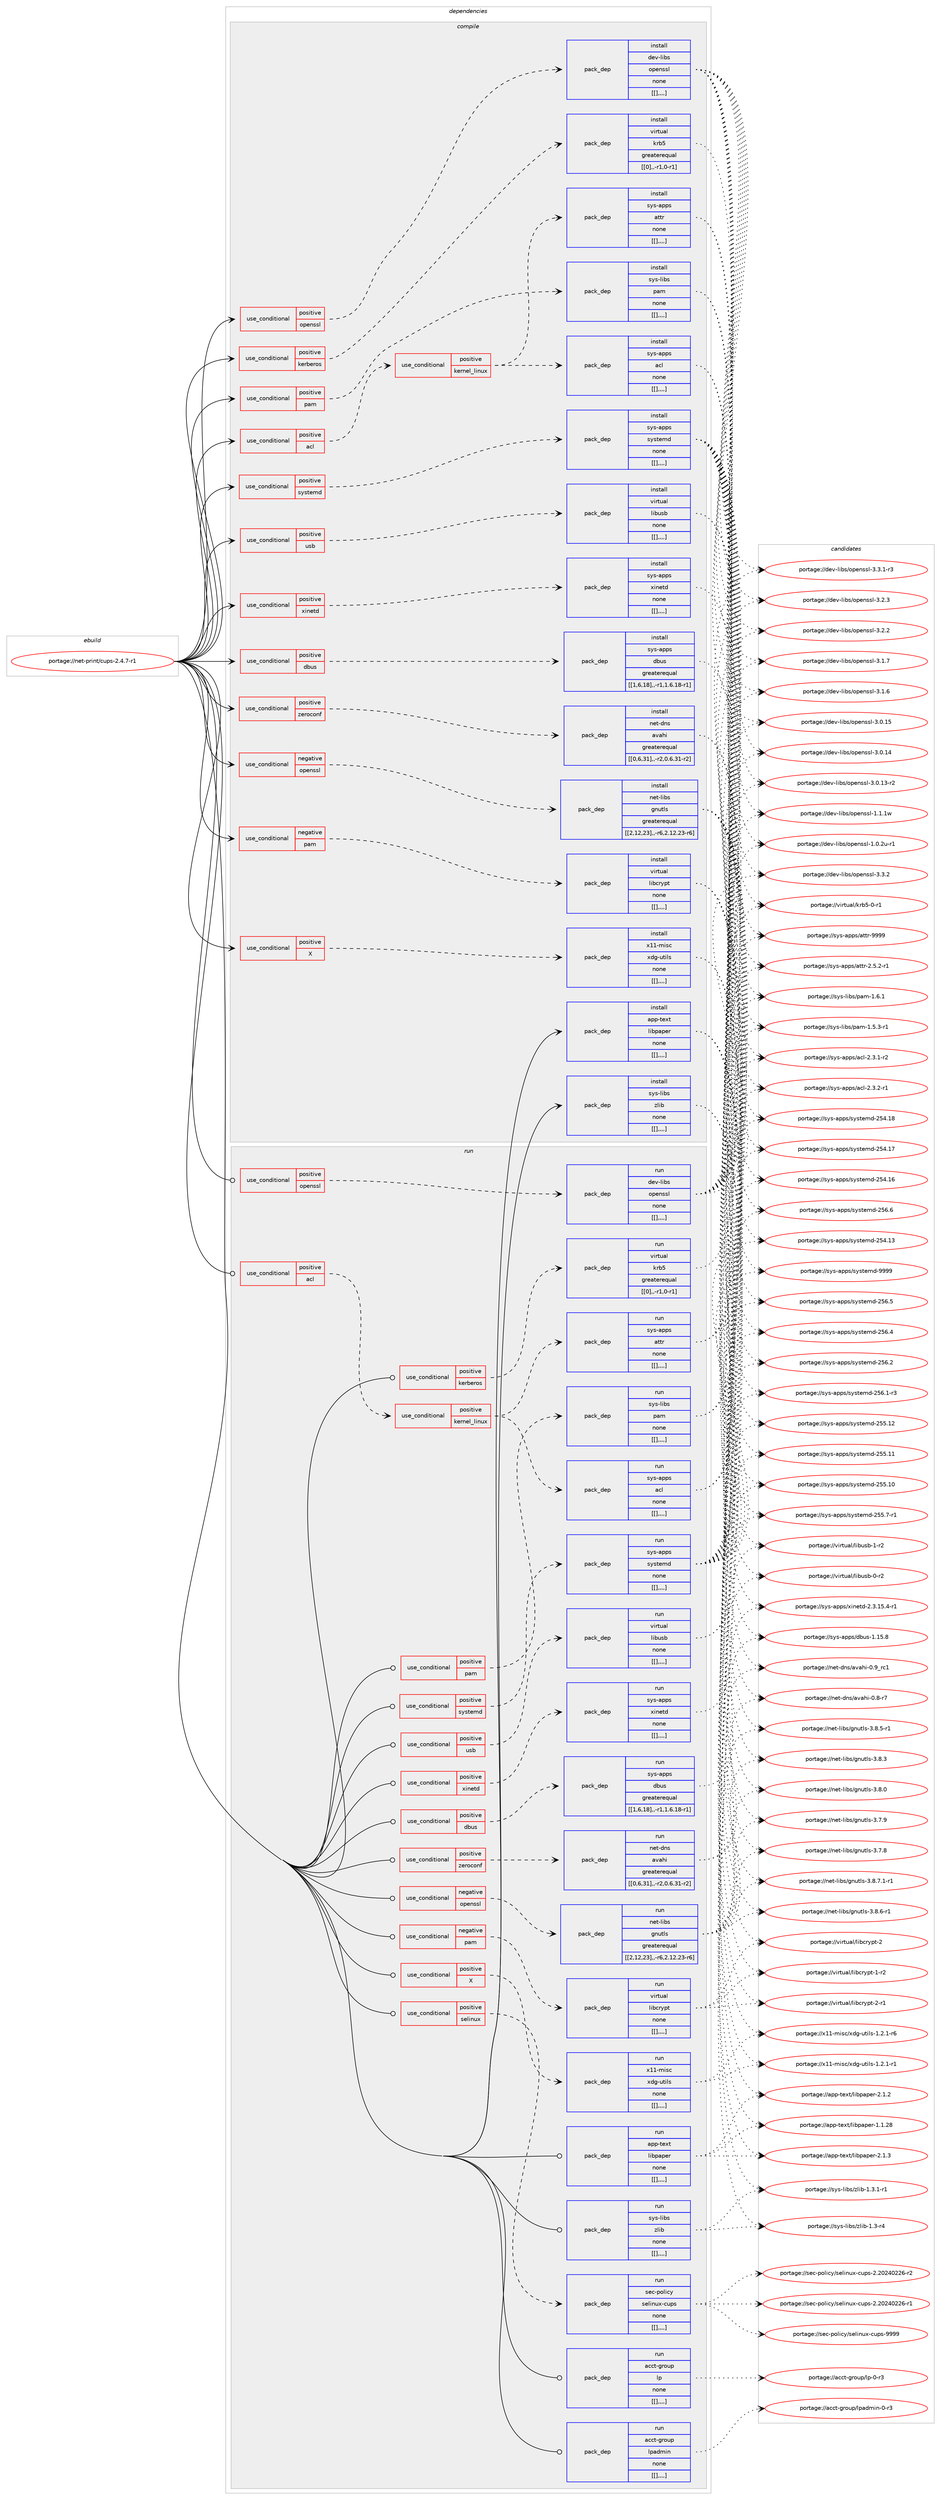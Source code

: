 digraph prolog {

# *************
# Graph options
# *************

newrank=true;
concentrate=true;
compound=true;
graph [rankdir=LR,fontname=Helvetica,fontsize=10,ranksep=1.5];#, ranksep=2.5, nodesep=0.2];
edge  [arrowhead=vee];
node  [fontname=Helvetica,fontsize=10];

# **********
# The ebuild
# **********

subgraph cluster_leftcol {
color=gray;
label=<<i>ebuild</i>>;
id [label="portage://net-print/cups-2.4.7-r1", color=red, width=4, href="../net-print/cups-2.4.7-r1.svg"];
}

# ****************
# The dependencies
# ****************

subgraph cluster_midcol {
color=gray;
label=<<i>dependencies</i>>;
subgraph cluster_compile {
fillcolor="#eeeeee";
style=filled;
label=<<i>compile</i>>;
subgraph cond4555 {
dependency11998 [label=<<TABLE BORDER="0" CELLBORDER="1" CELLSPACING="0" CELLPADDING="4"><TR><TD ROWSPAN="3" CELLPADDING="10">use_conditional</TD></TR><TR><TD>negative</TD></TR><TR><TD>openssl</TD></TR></TABLE>>, shape=none, color=red];
subgraph pack7410 {
dependency11999 [label=<<TABLE BORDER="0" CELLBORDER="1" CELLSPACING="0" CELLPADDING="4" WIDTH="220"><TR><TD ROWSPAN="6" CELLPADDING="30">pack_dep</TD></TR><TR><TD WIDTH="110">install</TD></TR><TR><TD>net-libs</TD></TR><TR><TD>gnutls</TD></TR><TR><TD>greaterequal</TD></TR><TR><TD>[[2,12,23],,-r6,2.12.23-r6]</TD></TR></TABLE>>, shape=none, color=blue];
}
dependency11998:e -> dependency11999:w [weight=20,style="dashed",arrowhead="vee"];
}
id:e -> dependency11998:w [weight=20,style="solid",arrowhead="vee"];
subgraph cond4556 {
dependency12000 [label=<<TABLE BORDER="0" CELLBORDER="1" CELLSPACING="0" CELLPADDING="4"><TR><TD ROWSPAN="3" CELLPADDING="10">use_conditional</TD></TR><TR><TD>negative</TD></TR><TR><TD>pam</TD></TR></TABLE>>, shape=none, color=red];
subgraph pack7411 {
dependency12001 [label=<<TABLE BORDER="0" CELLBORDER="1" CELLSPACING="0" CELLPADDING="4" WIDTH="220"><TR><TD ROWSPAN="6" CELLPADDING="30">pack_dep</TD></TR><TR><TD WIDTH="110">install</TD></TR><TR><TD>virtual</TD></TR><TR><TD>libcrypt</TD></TR><TR><TD>none</TD></TR><TR><TD>[[],,,,]</TD></TR></TABLE>>, shape=none, color=blue];
}
dependency12000:e -> dependency12001:w [weight=20,style="dashed",arrowhead="vee"];
}
id:e -> dependency12000:w [weight=20,style="solid",arrowhead="vee"];
subgraph cond4557 {
dependency12002 [label=<<TABLE BORDER="0" CELLBORDER="1" CELLSPACING="0" CELLPADDING="4"><TR><TD ROWSPAN="3" CELLPADDING="10">use_conditional</TD></TR><TR><TD>positive</TD></TR><TR><TD>X</TD></TR></TABLE>>, shape=none, color=red];
subgraph pack7412 {
dependency12003 [label=<<TABLE BORDER="0" CELLBORDER="1" CELLSPACING="0" CELLPADDING="4" WIDTH="220"><TR><TD ROWSPAN="6" CELLPADDING="30">pack_dep</TD></TR><TR><TD WIDTH="110">install</TD></TR><TR><TD>x11-misc</TD></TR><TR><TD>xdg-utils</TD></TR><TR><TD>none</TD></TR><TR><TD>[[],,,,]</TD></TR></TABLE>>, shape=none, color=blue];
}
dependency12002:e -> dependency12003:w [weight=20,style="dashed",arrowhead="vee"];
}
id:e -> dependency12002:w [weight=20,style="solid",arrowhead="vee"];
subgraph cond4558 {
dependency12004 [label=<<TABLE BORDER="0" CELLBORDER="1" CELLSPACING="0" CELLPADDING="4"><TR><TD ROWSPAN="3" CELLPADDING="10">use_conditional</TD></TR><TR><TD>positive</TD></TR><TR><TD>acl</TD></TR></TABLE>>, shape=none, color=red];
subgraph cond4559 {
dependency12005 [label=<<TABLE BORDER="0" CELLBORDER="1" CELLSPACING="0" CELLPADDING="4"><TR><TD ROWSPAN="3" CELLPADDING="10">use_conditional</TD></TR><TR><TD>positive</TD></TR><TR><TD>kernel_linux</TD></TR></TABLE>>, shape=none, color=red];
subgraph pack7413 {
dependency12006 [label=<<TABLE BORDER="0" CELLBORDER="1" CELLSPACING="0" CELLPADDING="4" WIDTH="220"><TR><TD ROWSPAN="6" CELLPADDING="30">pack_dep</TD></TR><TR><TD WIDTH="110">install</TD></TR><TR><TD>sys-apps</TD></TR><TR><TD>acl</TD></TR><TR><TD>none</TD></TR><TR><TD>[[],,,,]</TD></TR></TABLE>>, shape=none, color=blue];
}
dependency12005:e -> dependency12006:w [weight=20,style="dashed",arrowhead="vee"];
subgraph pack7414 {
dependency12007 [label=<<TABLE BORDER="0" CELLBORDER="1" CELLSPACING="0" CELLPADDING="4" WIDTH="220"><TR><TD ROWSPAN="6" CELLPADDING="30">pack_dep</TD></TR><TR><TD WIDTH="110">install</TD></TR><TR><TD>sys-apps</TD></TR><TR><TD>attr</TD></TR><TR><TD>none</TD></TR><TR><TD>[[],,,,]</TD></TR></TABLE>>, shape=none, color=blue];
}
dependency12005:e -> dependency12007:w [weight=20,style="dashed",arrowhead="vee"];
}
dependency12004:e -> dependency12005:w [weight=20,style="dashed",arrowhead="vee"];
}
id:e -> dependency12004:w [weight=20,style="solid",arrowhead="vee"];
subgraph cond4560 {
dependency12008 [label=<<TABLE BORDER="0" CELLBORDER="1" CELLSPACING="0" CELLPADDING="4"><TR><TD ROWSPAN="3" CELLPADDING="10">use_conditional</TD></TR><TR><TD>positive</TD></TR><TR><TD>dbus</TD></TR></TABLE>>, shape=none, color=red];
subgraph pack7415 {
dependency12009 [label=<<TABLE BORDER="0" CELLBORDER="1" CELLSPACING="0" CELLPADDING="4" WIDTH="220"><TR><TD ROWSPAN="6" CELLPADDING="30">pack_dep</TD></TR><TR><TD WIDTH="110">install</TD></TR><TR><TD>sys-apps</TD></TR><TR><TD>dbus</TD></TR><TR><TD>greaterequal</TD></TR><TR><TD>[[1,6,18],,-r1,1.6.18-r1]</TD></TR></TABLE>>, shape=none, color=blue];
}
dependency12008:e -> dependency12009:w [weight=20,style="dashed",arrowhead="vee"];
}
id:e -> dependency12008:w [weight=20,style="solid",arrowhead="vee"];
subgraph cond4561 {
dependency12010 [label=<<TABLE BORDER="0" CELLBORDER="1" CELLSPACING="0" CELLPADDING="4"><TR><TD ROWSPAN="3" CELLPADDING="10">use_conditional</TD></TR><TR><TD>positive</TD></TR><TR><TD>kerberos</TD></TR></TABLE>>, shape=none, color=red];
subgraph pack7416 {
dependency12011 [label=<<TABLE BORDER="0" CELLBORDER="1" CELLSPACING="0" CELLPADDING="4" WIDTH="220"><TR><TD ROWSPAN="6" CELLPADDING="30">pack_dep</TD></TR><TR><TD WIDTH="110">install</TD></TR><TR><TD>virtual</TD></TR><TR><TD>krb5</TD></TR><TR><TD>greaterequal</TD></TR><TR><TD>[[0],,-r1,0-r1]</TD></TR></TABLE>>, shape=none, color=blue];
}
dependency12010:e -> dependency12011:w [weight=20,style="dashed",arrowhead="vee"];
}
id:e -> dependency12010:w [weight=20,style="solid",arrowhead="vee"];
subgraph cond4562 {
dependency12012 [label=<<TABLE BORDER="0" CELLBORDER="1" CELLSPACING="0" CELLPADDING="4"><TR><TD ROWSPAN="3" CELLPADDING="10">use_conditional</TD></TR><TR><TD>positive</TD></TR><TR><TD>openssl</TD></TR></TABLE>>, shape=none, color=red];
subgraph pack7417 {
dependency12013 [label=<<TABLE BORDER="0" CELLBORDER="1" CELLSPACING="0" CELLPADDING="4" WIDTH="220"><TR><TD ROWSPAN="6" CELLPADDING="30">pack_dep</TD></TR><TR><TD WIDTH="110">install</TD></TR><TR><TD>dev-libs</TD></TR><TR><TD>openssl</TD></TR><TR><TD>none</TD></TR><TR><TD>[[],,,,]</TD></TR></TABLE>>, shape=none, color=blue];
}
dependency12012:e -> dependency12013:w [weight=20,style="dashed",arrowhead="vee"];
}
id:e -> dependency12012:w [weight=20,style="solid",arrowhead="vee"];
subgraph cond4563 {
dependency12014 [label=<<TABLE BORDER="0" CELLBORDER="1" CELLSPACING="0" CELLPADDING="4"><TR><TD ROWSPAN="3" CELLPADDING="10">use_conditional</TD></TR><TR><TD>positive</TD></TR><TR><TD>pam</TD></TR></TABLE>>, shape=none, color=red];
subgraph pack7418 {
dependency12015 [label=<<TABLE BORDER="0" CELLBORDER="1" CELLSPACING="0" CELLPADDING="4" WIDTH="220"><TR><TD ROWSPAN="6" CELLPADDING="30">pack_dep</TD></TR><TR><TD WIDTH="110">install</TD></TR><TR><TD>sys-libs</TD></TR><TR><TD>pam</TD></TR><TR><TD>none</TD></TR><TR><TD>[[],,,,]</TD></TR></TABLE>>, shape=none, color=blue];
}
dependency12014:e -> dependency12015:w [weight=20,style="dashed",arrowhead="vee"];
}
id:e -> dependency12014:w [weight=20,style="solid",arrowhead="vee"];
subgraph cond4564 {
dependency12016 [label=<<TABLE BORDER="0" CELLBORDER="1" CELLSPACING="0" CELLPADDING="4"><TR><TD ROWSPAN="3" CELLPADDING="10">use_conditional</TD></TR><TR><TD>positive</TD></TR><TR><TD>systemd</TD></TR></TABLE>>, shape=none, color=red];
subgraph pack7419 {
dependency12017 [label=<<TABLE BORDER="0" CELLBORDER="1" CELLSPACING="0" CELLPADDING="4" WIDTH="220"><TR><TD ROWSPAN="6" CELLPADDING="30">pack_dep</TD></TR><TR><TD WIDTH="110">install</TD></TR><TR><TD>sys-apps</TD></TR><TR><TD>systemd</TD></TR><TR><TD>none</TD></TR><TR><TD>[[],,,,]</TD></TR></TABLE>>, shape=none, color=blue];
}
dependency12016:e -> dependency12017:w [weight=20,style="dashed",arrowhead="vee"];
}
id:e -> dependency12016:w [weight=20,style="solid",arrowhead="vee"];
subgraph cond4565 {
dependency12018 [label=<<TABLE BORDER="0" CELLBORDER="1" CELLSPACING="0" CELLPADDING="4"><TR><TD ROWSPAN="3" CELLPADDING="10">use_conditional</TD></TR><TR><TD>positive</TD></TR><TR><TD>usb</TD></TR></TABLE>>, shape=none, color=red];
subgraph pack7420 {
dependency12019 [label=<<TABLE BORDER="0" CELLBORDER="1" CELLSPACING="0" CELLPADDING="4" WIDTH="220"><TR><TD ROWSPAN="6" CELLPADDING="30">pack_dep</TD></TR><TR><TD WIDTH="110">install</TD></TR><TR><TD>virtual</TD></TR><TR><TD>libusb</TD></TR><TR><TD>none</TD></TR><TR><TD>[[],,,,]</TD></TR></TABLE>>, shape=none, color=blue];
}
dependency12018:e -> dependency12019:w [weight=20,style="dashed",arrowhead="vee"];
}
id:e -> dependency12018:w [weight=20,style="solid",arrowhead="vee"];
subgraph cond4566 {
dependency12020 [label=<<TABLE BORDER="0" CELLBORDER="1" CELLSPACING="0" CELLPADDING="4"><TR><TD ROWSPAN="3" CELLPADDING="10">use_conditional</TD></TR><TR><TD>positive</TD></TR><TR><TD>xinetd</TD></TR></TABLE>>, shape=none, color=red];
subgraph pack7421 {
dependency12021 [label=<<TABLE BORDER="0" CELLBORDER="1" CELLSPACING="0" CELLPADDING="4" WIDTH="220"><TR><TD ROWSPAN="6" CELLPADDING="30">pack_dep</TD></TR><TR><TD WIDTH="110">install</TD></TR><TR><TD>sys-apps</TD></TR><TR><TD>xinetd</TD></TR><TR><TD>none</TD></TR><TR><TD>[[],,,,]</TD></TR></TABLE>>, shape=none, color=blue];
}
dependency12020:e -> dependency12021:w [weight=20,style="dashed",arrowhead="vee"];
}
id:e -> dependency12020:w [weight=20,style="solid",arrowhead="vee"];
subgraph cond4567 {
dependency12022 [label=<<TABLE BORDER="0" CELLBORDER="1" CELLSPACING="0" CELLPADDING="4"><TR><TD ROWSPAN="3" CELLPADDING="10">use_conditional</TD></TR><TR><TD>positive</TD></TR><TR><TD>zeroconf</TD></TR></TABLE>>, shape=none, color=red];
subgraph pack7422 {
dependency12023 [label=<<TABLE BORDER="0" CELLBORDER="1" CELLSPACING="0" CELLPADDING="4" WIDTH="220"><TR><TD ROWSPAN="6" CELLPADDING="30">pack_dep</TD></TR><TR><TD WIDTH="110">install</TD></TR><TR><TD>net-dns</TD></TR><TR><TD>avahi</TD></TR><TR><TD>greaterequal</TD></TR><TR><TD>[[0,6,31],,-r2,0.6.31-r2]</TD></TR></TABLE>>, shape=none, color=blue];
}
dependency12022:e -> dependency12023:w [weight=20,style="dashed",arrowhead="vee"];
}
id:e -> dependency12022:w [weight=20,style="solid",arrowhead="vee"];
subgraph pack7423 {
dependency12024 [label=<<TABLE BORDER="0" CELLBORDER="1" CELLSPACING="0" CELLPADDING="4" WIDTH="220"><TR><TD ROWSPAN="6" CELLPADDING="30">pack_dep</TD></TR><TR><TD WIDTH="110">install</TD></TR><TR><TD>app-text</TD></TR><TR><TD>libpaper</TD></TR><TR><TD>none</TD></TR><TR><TD>[[],,,,]</TD></TR></TABLE>>, shape=none, color=blue];
}
id:e -> dependency12024:w [weight=20,style="solid",arrowhead="vee"];
subgraph pack7424 {
dependency12025 [label=<<TABLE BORDER="0" CELLBORDER="1" CELLSPACING="0" CELLPADDING="4" WIDTH="220"><TR><TD ROWSPAN="6" CELLPADDING="30">pack_dep</TD></TR><TR><TD WIDTH="110">install</TD></TR><TR><TD>sys-libs</TD></TR><TR><TD>zlib</TD></TR><TR><TD>none</TD></TR><TR><TD>[[],,,,]</TD></TR></TABLE>>, shape=none, color=blue];
}
id:e -> dependency12025:w [weight=20,style="solid",arrowhead="vee"];
}
subgraph cluster_compileandrun {
fillcolor="#eeeeee";
style=filled;
label=<<i>compile and run</i>>;
}
subgraph cluster_run {
fillcolor="#eeeeee";
style=filled;
label=<<i>run</i>>;
subgraph cond4568 {
dependency12026 [label=<<TABLE BORDER="0" CELLBORDER="1" CELLSPACING="0" CELLPADDING="4"><TR><TD ROWSPAN="3" CELLPADDING="10">use_conditional</TD></TR><TR><TD>negative</TD></TR><TR><TD>openssl</TD></TR></TABLE>>, shape=none, color=red];
subgraph pack7425 {
dependency12027 [label=<<TABLE BORDER="0" CELLBORDER="1" CELLSPACING="0" CELLPADDING="4" WIDTH="220"><TR><TD ROWSPAN="6" CELLPADDING="30">pack_dep</TD></TR><TR><TD WIDTH="110">run</TD></TR><TR><TD>net-libs</TD></TR><TR><TD>gnutls</TD></TR><TR><TD>greaterequal</TD></TR><TR><TD>[[2,12,23],,-r6,2.12.23-r6]</TD></TR></TABLE>>, shape=none, color=blue];
}
dependency12026:e -> dependency12027:w [weight=20,style="dashed",arrowhead="vee"];
}
id:e -> dependency12026:w [weight=20,style="solid",arrowhead="odot"];
subgraph cond4569 {
dependency12028 [label=<<TABLE BORDER="0" CELLBORDER="1" CELLSPACING="0" CELLPADDING="4"><TR><TD ROWSPAN="3" CELLPADDING="10">use_conditional</TD></TR><TR><TD>negative</TD></TR><TR><TD>pam</TD></TR></TABLE>>, shape=none, color=red];
subgraph pack7426 {
dependency12029 [label=<<TABLE BORDER="0" CELLBORDER="1" CELLSPACING="0" CELLPADDING="4" WIDTH="220"><TR><TD ROWSPAN="6" CELLPADDING="30">pack_dep</TD></TR><TR><TD WIDTH="110">run</TD></TR><TR><TD>virtual</TD></TR><TR><TD>libcrypt</TD></TR><TR><TD>none</TD></TR><TR><TD>[[],,,,]</TD></TR></TABLE>>, shape=none, color=blue];
}
dependency12028:e -> dependency12029:w [weight=20,style="dashed",arrowhead="vee"];
}
id:e -> dependency12028:w [weight=20,style="solid",arrowhead="odot"];
subgraph cond4570 {
dependency12030 [label=<<TABLE BORDER="0" CELLBORDER="1" CELLSPACING="0" CELLPADDING="4"><TR><TD ROWSPAN="3" CELLPADDING="10">use_conditional</TD></TR><TR><TD>positive</TD></TR><TR><TD>X</TD></TR></TABLE>>, shape=none, color=red];
subgraph pack7427 {
dependency12031 [label=<<TABLE BORDER="0" CELLBORDER="1" CELLSPACING="0" CELLPADDING="4" WIDTH="220"><TR><TD ROWSPAN="6" CELLPADDING="30">pack_dep</TD></TR><TR><TD WIDTH="110">run</TD></TR><TR><TD>x11-misc</TD></TR><TR><TD>xdg-utils</TD></TR><TR><TD>none</TD></TR><TR><TD>[[],,,,]</TD></TR></TABLE>>, shape=none, color=blue];
}
dependency12030:e -> dependency12031:w [weight=20,style="dashed",arrowhead="vee"];
}
id:e -> dependency12030:w [weight=20,style="solid",arrowhead="odot"];
subgraph cond4571 {
dependency12032 [label=<<TABLE BORDER="0" CELLBORDER="1" CELLSPACING="0" CELLPADDING="4"><TR><TD ROWSPAN="3" CELLPADDING="10">use_conditional</TD></TR><TR><TD>positive</TD></TR><TR><TD>acl</TD></TR></TABLE>>, shape=none, color=red];
subgraph cond4572 {
dependency12033 [label=<<TABLE BORDER="0" CELLBORDER="1" CELLSPACING="0" CELLPADDING="4"><TR><TD ROWSPAN="3" CELLPADDING="10">use_conditional</TD></TR><TR><TD>positive</TD></TR><TR><TD>kernel_linux</TD></TR></TABLE>>, shape=none, color=red];
subgraph pack7428 {
dependency12034 [label=<<TABLE BORDER="0" CELLBORDER="1" CELLSPACING="0" CELLPADDING="4" WIDTH="220"><TR><TD ROWSPAN="6" CELLPADDING="30">pack_dep</TD></TR><TR><TD WIDTH="110">run</TD></TR><TR><TD>sys-apps</TD></TR><TR><TD>acl</TD></TR><TR><TD>none</TD></TR><TR><TD>[[],,,,]</TD></TR></TABLE>>, shape=none, color=blue];
}
dependency12033:e -> dependency12034:w [weight=20,style="dashed",arrowhead="vee"];
subgraph pack7429 {
dependency12035 [label=<<TABLE BORDER="0" CELLBORDER="1" CELLSPACING="0" CELLPADDING="4" WIDTH="220"><TR><TD ROWSPAN="6" CELLPADDING="30">pack_dep</TD></TR><TR><TD WIDTH="110">run</TD></TR><TR><TD>sys-apps</TD></TR><TR><TD>attr</TD></TR><TR><TD>none</TD></TR><TR><TD>[[],,,,]</TD></TR></TABLE>>, shape=none, color=blue];
}
dependency12033:e -> dependency12035:w [weight=20,style="dashed",arrowhead="vee"];
}
dependency12032:e -> dependency12033:w [weight=20,style="dashed",arrowhead="vee"];
}
id:e -> dependency12032:w [weight=20,style="solid",arrowhead="odot"];
subgraph cond4573 {
dependency12036 [label=<<TABLE BORDER="0" CELLBORDER="1" CELLSPACING="0" CELLPADDING="4"><TR><TD ROWSPAN="3" CELLPADDING="10">use_conditional</TD></TR><TR><TD>positive</TD></TR><TR><TD>dbus</TD></TR></TABLE>>, shape=none, color=red];
subgraph pack7430 {
dependency12037 [label=<<TABLE BORDER="0" CELLBORDER="1" CELLSPACING="0" CELLPADDING="4" WIDTH="220"><TR><TD ROWSPAN="6" CELLPADDING="30">pack_dep</TD></TR><TR><TD WIDTH="110">run</TD></TR><TR><TD>sys-apps</TD></TR><TR><TD>dbus</TD></TR><TR><TD>greaterequal</TD></TR><TR><TD>[[1,6,18],,-r1,1.6.18-r1]</TD></TR></TABLE>>, shape=none, color=blue];
}
dependency12036:e -> dependency12037:w [weight=20,style="dashed",arrowhead="vee"];
}
id:e -> dependency12036:w [weight=20,style="solid",arrowhead="odot"];
subgraph cond4574 {
dependency12038 [label=<<TABLE BORDER="0" CELLBORDER="1" CELLSPACING="0" CELLPADDING="4"><TR><TD ROWSPAN="3" CELLPADDING="10">use_conditional</TD></TR><TR><TD>positive</TD></TR><TR><TD>kerberos</TD></TR></TABLE>>, shape=none, color=red];
subgraph pack7431 {
dependency12039 [label=<<TABLE BORDER="0" CELLBORDER="1" CELLSPACING="0" CELLPADDING="4" WIDTH="220"><TR><TD ROWSPAN="6" CELLPADDING="30">pack_dep</TD></TR><TR><TD WIDTH="110">run</TD></TR><TR><TD>virtual</TD></TR><TR><TD>krb5</TD></TR><TR><TD>greaterequal</TD></TR><TR><TD>[[0],,-r1,0-r1]</TD></TR></TABLE>>, shape=none, color=blue];
}
dependency12038:e -> dependency12039:w [weight=20,style="dashed",arrowhead="vee"];
}
id:e -> dependency12038:w [weight=20,style="solid",arrowhead="odot"];
subgraph cond4575 {
dependency12040 [label=<<TABLE BORDER="0" CELLBORDER="1" CELLSPACING="0" CELLPADDING="4"><TR><TD ROWSPAN="3" CELLPADDING="10">use_conditional</TD></TR><TR><TD>positive</TD></TR><TR><TD>openssl</TD></TR></TABLE>>, shape=none, color=red];
subgraph pack7432 {
dependency12041 [label=<<TABLE BORDER="0" CELLBORDER="1" CELLSPACING="0" CELLPADDING="4" WIDTH="220"><TR><TD ROWSPAN="6" CELLPADDING="30">pack_dep</TD></TR><TR><TD WIDTH="110">run</TD></TR><TR><TD>dev-libs</TD></TR><TR><TD>openssl</TD></TR><TR><TD>none</TD></TR><TR><TD>[[],,,,]</TD></TR></TABLE>>, shape=none, color=blue];
}
dependency12040:e -> dependency12041:w [weight=20,style="dashed",arrowhead="vee"];
}
id:e -> dependency12040:w [weight=20,style="solid",arrowhead="odot"];
subgraph cond4576 {
dependency12042 [label=<<TABLE BORDER="0" CELLBORDER="1" CELLSPACING="0" CELLPADDING="4"><TR><TD ROWSPAN="3" CELLPADDING="10">use_conditional</TD></TR><TR><TD>positive</TD></TR><TR><TD>pam</TD></TR></TABLE>>, shape=none, color=red];
subgraph pack7433 {
dependency12043 [label=<<TABLE BORDER="0" CELLBORDER="1" CELLSPACING="0" CELLPADDING="4" WIDTH="220"><TR><TD ROWSPAN="6" CELLPADDING="30">pack_dep</TD></TR><TR><TD WIDTH="110">run</TD></TR><TR><TD>sys-libs</TD></TR><TR><TD>pam</TD></TR><TR><TD>none</TD></TR><TR><TD>[[],,,,]</TD></TR></TABLE>>, shape=none, color=blue];
}
dependency12042:e -> dependency12043:w [weight=20,style="dashed",arrowhead="vee"];
}
id:e -> dependency12042:w [weight=20,style="solid",arrowhead="odot"];
subgraph cond4577 {
dependency12044 [label=<<TABLE BORDER="0" CELLBORDER="1" CELLSPACING="0" CELLPADDING="4"><TR><TD ROWSPAN="3" CELLPADDING="10">use_conditional</TD></TR><TR><TD>positive</TD></TR><TR><TD>selinux</TD></TR></TABLE>>, shape=none, color=red];
subgraph pack7434 {
dependency12045 [label=<<TABLE BORDER="0" CELLBORDER="1" CELLSPACING="0" CELLPADDING="4" WIDTH="220"><TR><TD ROWSPAN="6" CELLPADDING="30">pack_dep</TD></TR><TR><TD WIDTH="110">run</TD></TR><TR><TD>sec-policy</TD></TR><TR><TD>selinux-cups</TD></TR><TR><TD>none</TD></TR><TR><TD>[[],,,,]</TD></TR></TABLE>>, shape=none, color=blue];
}
dependency12044:e -> dependency12045:w [weight=20,style="dashed",arrowhead="vee"];
}
id:e -> dependency12044:w [weight=20,style="solid",arrowhead="odot"];
subgraph cond4578 {
dependency12046 [label=<<TABLE BORDER="0" CELLBORDER="1" CELLSPACING="0" CELLPADDING="4"><TR><TD ROWSPAN="3" CELLPADDING="10">use_conditional</TD></TR><TR><TD>positive</TD></TR><TR><TD>systemd</TD></TR></TABLE>>, shape=none, color=red];
subgraph pack7435 {
dependency12047 [label=<<TABLE BORDER="0" CELLBORDER="1" CELLSPACING="0" CELLPADDING="4" WIDTH="220"><TR><TD ROWSPAN="6" CELLPADDING="30">pack_dep</TD></TR><TR><TD WIDTH="110">run</TD></TR><TR><TD>sys-apps</TD></TR><TR><TD>systemd</TD></TR><TR><TD>none</TD></TR><TR><TD>[[],,,,]</TD></TR></TABLE>>, shape=none, color=blue];
}
dependency12046:e -> dependency12047:w [weight=20,style="dashed",arrowhead="vee"];
}
id:e -> dependency12046:w [weight=20,style="solid",arrowhead="odot"];
subgraph cond4579 {
dependency12048 [label=<<TABLE BORDER="0" CELLBORDER="1" CELLSPACING="0" CELLPADDING="4"><TR><TD ROWSPAN="3" CELLPADDING="10">use_conditional</TD></TR><TR><TD>positive</TD></TR><TR><TD>usb</TD></TR></TABLE>>, shape=none, color=red];
subgraph pack7436 {
dependency12049 [label=<<TABLE BORDER="0" CELLBORDER="1" CELLSPACING="0" CELLPADDING="4" WIDTH="220"><TR><TD ROWSPAN="6" CELLPADDING="30">pack_dep</TD></TR><TR><TD WIDTH="110">run</TD></TR><TR><TD>virtual</TD></TR><TR><TD>libusb</TD></TR><TR><TD>none</TD></TR><TR><TD>[[],,,,]</TD></TR></TABLE>>, shape=none, color=blue];
}
dependency12048:e -> dependency12049:w [weight=20,style="dashed",arrowhead="vee"];
}
id:e -> dependency12048:w [weight=20,style="solid",arrowhead="odot"];
subgraph cond4580 {
dependency12050 [label=<<TABLE BORDER="0" CELLBORDER="1" CELLSPACING="0" CELLPADDING="4"><TR><TD ROWSPAN="3" CELLPADDING="10">use_conditional</TD></TR><TR><TD>positive</TD></TR><TR><TD>xinetd</TD></TR></TABLE>>, shape=none, color=red];
subgraph pack7437 {
dependency12051 [label=<<TABLE BORDER="0" CELLBORDER="1" CELLSPACING="0" CELLPADDING="4" WIDTH="220"><TR><TD ROWSPAN="6" CELLPADDING="30">pack_dep</TD></TR><TR><TD WIDTH="110">run</TD></TR><TR><TD>sys-apps</TD></TR><TR><TD>xinetd</TD></TR><TR><TD>none</TD></TR><TR><TD>[[],,,,]</TD></TR></TABLE>>, shape=none, color=blue];
}
dependency12050:e -> dependency12051:w [weight=20,style="dashed",arrowhead="vee"];
}
id:e -> dependency12050:w [weight=20,style="solid",arrowhead="odot"];
subgraph cond4581 {
dependency12052 [label=<<TABLE BORDER="0" CELLBORDER="1" CELLSPACING="0" CELLPADDING="4"><TR><TD ROWSPAN="3" CELLPADDING="10">use_conditional</TD></TR><TR><TD>positive</TD></TR><TR><TD>zeroconf</TD></TR></TABLE>>, shape=none, color=red];
subgraph pack7438 {
dependency12053 [label=<<TABLE BORDER="0" CELLBORDER="1" CELLSPACING="0" CELLPADDING="4" WIDTH="220"><TR><TD ROWSPAN="6" CELLPADDING="30">pack_dep</TD></TR><TR><TD WIDTH="110">run</TD></TR><TR><TD>net-dns</TD></TR><TR><TD>avahi</TD></TR><TR><TD>greaterequal</TD></TR><TR><TD>[[0,6,31],,-r2,0.6.31-r2]</TD></TR></TABLE>>, shape=none, color=blue];
}
dependency12052:e -> dependency12053:w [weight=20,style="dashed",arrowhead="vee"];
}
id:e -> dependency12052:w [weight=20,style="solid",arrowhead="odot"];
subgraph pack7439 {
dependency12054 [label=<<TABLE BORDER="0" CELLBORDER="1" CELLSPACING="0" CELLPADDING="4" WIDTH="220"><TR><TD ROWSPAN="6" CELLPADDING="30">pack_dep</TD></TR><TR><TD WIDTH="110">run</TD></TR><TR><TD>acct-group</TD></TR><TR><TD>lp</TD></TR><TR><TD>none</TD></TR><TR><TD>[[],,,,]</TD></TR></TABLE>>, shape=none, color=blue];
}
id:e -> dependency12054:w [weight=20,style="solid",arrowhead="odot"];
subgraph pack7440 {
dependency12055 [label=<<TABLE BORDER="0" CELLBORDER="1" CELLSPACING="0" CELLPADDING="4" WIDTH="220"><TR><TD ROWSPAN="6" CELLPADDING="30">pack_dep</TD></TR><TR><TD WIDTH="110">run</TD></TR><TR><TD>acct-group</TD></TR><TR><TD>lpadmin</TD></TR><TR><TD>none</TD></TR><TR><TD>[[],,,,]</TD></TR></TABLE>>, shape=none, color=blue];
}
id:e -> dependency12055:w [weight=20,style="solid",arrowhead="odot"];
subgraph pack7441 {
dependency12056 [label=<<TABLE BORDER="0" CELLBORDER="1" CELLSPACING="0" CELLPADDING="4" WIDTH="220"><TR><TD ROWSPAN="6" CELLPADDING="30">pack_dep</TD></TR><TR><TD WIDTH="110">run</TD></TR><TR><TD>app-text</TD></TR><TR><TD>libpaper</TD></TR><TR><TD>none</TD></TR><TR><TD>[[],,,,]</TD></TR></TABLE>>, shape=none, color=blue];
}
id:e -> dependency12056:w [weight=20,style="solid",arrowhead="odot"];
subgraph pack7442 {
dependency12057 [label=<<TABLE BORDER="0" CELLBORDER="1" CELLSPACING="0" CELLPADDING="4" WIDTH="220"><TR><TD ROWSPAN="6" CELLPADDING="30">pack_dep</TD></TR><TR><TD WIDTH="110">run</TD></TR><TR><TD>sys-libs</TD></TR><TR><TD>zlib</TD></TR><TR><TD>none</TD></TR><TR><TD>[[],,,,]</TD></TR></TABLE>>, shape=none, color=blue];
}
id:e -> dependency12057:w [weight=20,style="solid",arrowhead="odot"];
}
}

# **************
# The candidates
# **************

subgraph cluster_choices {
rank=same;
color=gray;
label=<<i>candidates</i>>;

subgraph choice7410 {
color=black;
nodesep=1;
choice11010111645108105981154710311011711610811545514656465546494511449 [label="portage://net-libs/gnutls-3.8.7.1-r1", color=red, width=4,href="../net-libs/gnutls-3.8.7.1-r1.svg"];
choice1101011164510810598115471031101171161081154551465646544511449 [label="portage://net-libs/gnutls-3.8.6-r1", color=red, width=4,href="../net-libs/gnutls-3.8.6-r1.svg"];
choice1101011164510810598115471031101171161081154551465646534511449 [label="portage://net-libs/gnutls-3.8.5-r1", color=red, width=4,href="../net-libs/gnutls-3.8.5-r1.svg"];
choice110101116451081059811547103110117116108115455146564651 [label="portage://net-libs/gnutls-3.8.3", color=red, width=4,href="../net-libs/gnutls-3.8.3.svg"];
choice110101116451081059811547103110117116108115455146564648 [label="portage://net-libs/gnutls-3.8.0", color=red, width=4,href="../net-libs/gnutls-3.8.0.svg"];
choice110101116451081059811547103110117116108115455146554657 [label="portage://net-libs/gnutls-3.7.9", color=red, width=4,href="../net-libs/gnutls-3.7.9.svg"];
choice110101116451081059811547103110117116108115455146554656 [label="portage://net-libs/gnutls-3.7.8", color=red, width=4,href="../net-libs/gnutls-3.7.8.svg"];
dependency11999:e -> choice11010111645108105981154710311011711610811545514656465546494511449:w [style=dotted,weight="100"];
dependency11999:e -> choice1101011164510810598115471031101171161081154551465646544511449:w [style=dotted,weight="100"];
dependency11999:e -> choice1101011164510810598115471031101171161081154551465646534511449:w [style=dotted,weight="100"];
dependency11999:e -> choice110101116451081059811547103110117116108115455146564651:w [style=dotted,weight="100"];
dependency11999:e -> choice110101116451081059811547103110117116108115455146564648:w [style=dotted,weight="100"];
dependency11999:e -> choice110101116451081059811547103110117116108115455146554657:w [style=dotted,weight="100"];
dependency11999:e -> choice110101116451081059811547103110117116108115455146554656:w [style=dotted,weight="100"];
}
subgraph choice7411 {
color=black;
nodesep=1;
choice1181051141161179710847108105989911412111211645504511449 [label="portage://virtual/libcrypt-2-r1", color=red, width=4,href="../virtual/libcrypt-2-r1.svg"];
choice118105114116117971084710810598991141211121164550 [label="portage://virtual/libcrypt-2", color=red, width=4,href="../virtual/libcrypt-2.svg"];
choice1181051141161179710847108105989911412111211645494511450 [label="portage://virtual/libcrypt-1-r2", color=red, width=4,href="../virtual/libcrypt-1-r2.svg"];
dependency12001:e -> choice1181051141161179710847108105989911412111211645504511449:w [style=dotted,weight="100"];
dependency12001:e -> choice118105114116117971084710810598991141211121164550:w [style=dotted,weight="100"];
dependency12001:e -> choice1181051141161179710847108105989911412111211645494511450:w [style=dotted,weight="100"];
}
subgraph choice7412 {
color=black;
nodesep=1;
choice1204949451091051159947120100103451171161051081154549465046494511454 [label="portage://x11-misc/xdg-utils-1.2.1-r6", color=red, width=4,href="../x11-misc/xdg-utils-1.2.1-r6.svg"];
choice1204949451091051159947120100103451171161051081154549465046494511449 [label="portage://x11-misc/xdg-utils-1.2.1-r1", color=red, width=4,href="../x11-misc/xdg-utils-1.2.1-r1.svg"];
dependency12003:e -> choice1204949451091051159947120100103451171161051081154549465046494511454:w [style=dotted,weight="100"];
dependency12003:e -> choice1204949451091051159947120100103451171161051081154549465046494511449:w [style=dotted,weight="100"];
}
subgraph choice7413 {
color=black;
nodesep=1;
choice11512111545971121121154797991084550465146504511449 [label="portage://sys-apps/acl-2.3.2-r1", color=red, width=4,href="../sys-apps/acl-2.3.2-r1.svg"];
choice11512111545971121121154797991084550465146494511450 [label="portage://sys-apps/acl-2.3.1-r2", color=red, width=4,href="../sys-apps/acl-2.3.1-r2.svg"];
dependency12006:e -> choice11512111545971121121154797991084550465146504511449:w [style=dotted,weight="100"];
dependency12006:e -> choice11512111545971121121154797991084550465146494511450:w [style=dotted,weight="100"];
}
subgraph choice7414 {
color=black;
nodesep=1;
choice115121115459711211211547971161161144557575757 [label="portage://sys-apps/attr-9999", color=red, width=4,href="../sys-apps/attr-9999.svg"];
choice115121115459711211211547971161161144550465346504511449 [label="portage://sys-apps/attr-2.5.2-r1", color=red, width=4,href="../sys-apps/attr-2.5.2-r1.svg"];
dependency12007:e -> choice115121115459711211211547971161161144557575757:w [style=dotted,weight="100"];
dependency12007:e -> choice115121115459711211211547971161161144550465346504511449:w [style=dotted,weight="100"];
}
subgraph choice7415 {
color=black;
nodesep=1;
choice1151211154597112112115471009811711545494649534656 [label="portage://sys-apps/dbus-1.15.8", color=red, width=4,href="../sys-apps/dbus-1.15.8.svg"];
dependency12009:e -> choice1151211154597112112115471009811711545494649534656:w [style=dotted,weight="100"];
}
subgraph choice7416 {
color=black;
nodesep=1;
choice1181051141161179710847107114985345484511449 [label="portage://virtual/krb5-0-r1", color=red, width=4,href="../virtual/krb5-0-r1.svg"];
dependency12011:e -> choice1181051141161179710847107114985345484511449:w [style=dotted,weight="100"];
}
subgraph choice7417 {
color=black;
nodesep=1;
choice100101118451081059811547111112101110115115108455146514650 [label="portage://dev-libs/openssl-3.3.2", color=red, width=4,href="../dev-libs/openssl-3.3.2.svg"];
choice1001011184510810598115471111121011101151151084551465146494511451 [label="portage://dev-libs/openssl-3.3.1-r3", color=red, width=4,href="../dev-libs/openssl-3.3.1-r3.svg"];
choice100101118451081059811547111112101110115115108455146504651 [label="portage://dev-libs/openssl-3.2.3", color=red, width=4,href="../dev-libs/openssl-3.2.3.svg"];
choice100101118451081059811547111112101110115115108455146504650 [label="portage://dev-libs/openssl-3.2.2", color=red, width=4,href="../dev-libs/openssl-3.2.2.svg"];
choice100101118451081059811547111112101110115115108455146494655 [label="portage://dev-libs/openssl-3.1.7", color=red, width=4,href="../dev-libs/openssl-3.1.7.svg"];
choice100101118451081059811547111112101110115115108455146494654 [label="portage://dev-libs/openssl-3.1.6", color=red, width=4,href="../dev-libs/openssl-3.1.6.svg"];
choice10010111845108105981154711111210111011511510845514648464953 [label="portage://dev-libs/openssl-3.0.15", color=red, width=4,href="../dev-libs/openssl-3.0.15.svg"];
choice10010111845108105981154711111210111011511510845514648464952 [label="portage://dev-libs/openssl-3.0.14", color=red, width=4,href="../dev-libs/openssl-3.0.14.svg"];
choice100101118451081059811547111112101110115115108455146484649514511450 [label="portage://dev-libs/openssl-3.0.13-r2", color=red, width=4,href="../dev-libs/openssl-3.0.13-r2.svg"];
choice100101118451081059811547111112101110115115108454946494649119 [label="portage://dev-libs/openssl-1.1.1w", color=red, width=4,href="../dev-libs/openssl-1.1.1w.svg"];
choice1001011184510810598115471111121011101151151084549464846501174511449 [label="portage://dev-libs/openssl-1.0.2u-r1", color=red, width=4,href="../dev-libs/openssl-1.0.2u-r1.svg"];
dependency12013:e -> choice100101118451081059811547111112101110115115108455146514650:w [style=dotted,weight="100"];
dependency12013:e -> choice1001011184510810598115471111121011101151151084551465146494511451:w [style=dotted,weight="100"];
dependency12013:e -> choice100101118451081059811547111112101110115115108455146504651:w [style=dotted,weight="100"];
dependency12013:e -> choice100101118451081059811547111112101110115115108455146504650:w [style=dotted,weight="100"];
dependency12013:e -> choice100101118451081059811547111112101110115115108455146494655:w [style=dotted,weight="100"];
dependency12013:e -> choice100101118451081059811547111112101110115115108455146494654:w [style=dotted,weight="100"];
dependency12013:e -> choice10010111845108105981154711111210111011511510845514648464953:w [style=dotted,weight="100"];
dependency12013:e -> choice10010111845108105981154711111210111011511510845514648464952:w [style=dotted,weight="100"];
dependency12013:e -> choice100101118451081059811547111112101110115115108455146484649514511450:w [style=dotted,weight="100"];
dependency12013:e -> choice100101118451081059811547111112101110115115108454946494649119:w [style=dotted,weight="100"];
dependency12013:e -> choice1001011184510810598115471111121011101151151084549464846501174511449:w [style=dotted,weight="100"];
}
subgraph choice7418 {
color=black;
nodesep=1;
choice11512111545108105981154711297109454946544649 [label="portage://sys-libs/pam-1.6.1", color=red, width=4,href="../sys-libs/pam-1.6.1.svg"];
choice115121115451081059811547112971094549465346514511449 [label="portage://sys-libs/pam-1.5.3-r1", color=red, width=4,href="../sys-libs/pam-1.5.3-r1.svg"];
dependency12015:e -> choice11512111545108105981154711297109454946544649:w [style=dotted,weight="100"];
dependency12015:e -> choice115121115451081059811547112971094549465346514511449:w [style=dotted,weight="100"];
}
subgraph choice7419 {
color=black;
nodesep=1;
choice1151211154597112112115471151211151161011091004557575757 [label="portage://sys-apps/systemd-9999", color=red, width=4,href="../sys-apps/systemd-9999.svg"];
choice115121115459711211211547115121115116101109100455053544654 [label="portage://sys-apps/systemd-256.6", color=red, width=4,href="../sys-apps/systemd-256.6.svg"];
choice115121115459711211211547115121115116101109100455053544653 [label="portage://sys-apps/systemd-256.5", color=red, width=4,href="../sys-apps/systemd-256.5.svg"];
choice115121115459711211211547115121115116101109100455053544652 [label="portage://sys-apps/systemd-256.4", color=red, width=4,href="../sys-apps/systemd-256.4.svg"];
choice115121115459711211211547115121115116101109100455053544650 [label="portage://sys-apps/systemd-256.2", color=red, width=4,href="../sys-apps/systemd-256.2.svg"];
choice1151211154597112112115471151211151161011091004550535446494511451 [label="portage://sys-apps/systemd-256.1-r3", color=red, width=4,href="../sys-apps/systemd-256.1-r3.svg"];
choice11512111545971121121154711512111511610110910045505353464950 [label="portage://sys-apps/systemd-255.12", color=red, width=4,href="../sys-apps/systemd-255.12.svg"];
choice11512111545971121121154711512111511610110910045505353464949 [label="portage://sys-apps/systemd-255.11", color=red, width=4,href="../sys-apps/systemd-255.11.svg"];
choice11512111545971121121154711512111511610110910045505353464948 [label="portage://sys-apps/systemd-255.10", color=red, width=4,href="../sys-apps/systemd-255.10.svg"];
choice1151211154597112112115471151211151161011091004550535346554511449 [label="portage://sys-apps/systemd-255.7-r1", color=red, width=4,href="../sys-apps/systemd-255.7-r1.svg"];
choice11512111545971121121154711512111511610110910045505352464956 [label="portage://sys-apps/systemd-254.18", color=red, width=4,href="../sys-apps/systemd-254.18.svg"];
choice11512111545971121121154711512111511610110910045505352464955 [label="portage://sys-apps/systemd-254.17", color=red, width=4,href="../sys-apps/systemd-254.17.svg"];
choice11512111545971121121154711512111511610110910045505352464954 [label="portage://sys-apps/systemd-254.16", color=red, width=4,href="../sys-apps/systemd-254.16.svg"];
choice11512111545971121121154711512111511610110910045505352464951 [label="portage://sys-apps/systemd-254.13", color=red, width=4,href="../sys-apps/systemd-254.13.svg"];
dependency12017:e -> choice1151211154597112112115471151211151161011091004557575757:w [style=dotted,weight="100"];
dependency12017:e -> choice115121115459711211211547115121115116101109100455053544654:w [style=dotted,weight="100"];
dependency12017:e -> choice115121115459711211211547115121115116101109100455053544653:w [style=dotted,weight="100"];
dependency12017:e -> choice115121115459711211211547115121115116101109100455053544652:w [style=dotted,weight="100"];
dependency12017:e -> choice115121115459711211211547115121115116101109100455053544650:w [style=dotted,weight="100"];
dependency12017:e -> choice1151211154597112112115471151211151161011091004550535446494511451:w [style=dotted,weight="100"];
dependency12017:e -> choice11512111545971121121154711512111511610110910045505353464950:w [style=dotted,weight="100"];
dependency12017:e -> choice11512111545971121121154711512111511610110910045505353464949:w [style=dotted,weight="100"];
dependency12017:e -> choice11512111545971121121154711512111511610110910045505353464948:w [style=dotted,weight="100"];
dependency12017:e -> choice1151211154597112112115471151211151161011091004550535346554511449:w [style=dotted,weight="100"];
dependency12017:e -> choice11512111545971121121154711512111511610110910045505352464956:w [style=dotted,weight="100"];
dependency12017:e -> choice11512111545971121121154711512111511610110910045505352464955:w [style=dotted,weight="100"];
dependency12017:e -> choice11512111545971121121154711512111511610110910045505352464954:w [style=dotted,weight="100"];
dependency12017:e -> choice11512111545971121121154711512111511610110910045505352464951:w [style=dotted,weight="100"];
}
subgraph choice7420 {
color=black;
nodesep=1;
choice1181051141161179710847108105981171159845494511450 [label="portage://virtual/libusb-1-r2", color=red, width=4,href="../virtual/libusb-1-r2.svg"];
choice1181051141161179710847108105981171159845484511450 [label="portage://virtual/libusb-0-r2", color=red, width=4,href="../virtual/libusb-0-r2.svg"];
dependency12019:e -> choice1181051141161179710847108105981171159845494511450:w [style=dotted,weight="100"];
dependency12019:e -> choice1181051141161179710847108105981171159845484511450:w [style=dotted,weight="100"];
}
subgraph choice7421 {
color=black;
nodesep=1;
choice1151211154597112112115471201051101011161004550465146495346524511449 [label="portage://sys-apps/xinetd-2.3.15.4-r1", color=red, width=4,href="../sys-apps/xinetd-2.3.15.4-r1.svg"];
dependency12021:e -> choice1151211154597112112115471201051101011161004550465146495346524511449:w [style=dotted,weight="100"];
}
subgraph choice7422 {
color=black;
nodesep=1;
choice1101011164510011011547971189710410545484657951149949 [label="portage://net-dns/avahi-0.9_rc1", color=red, width=4,href="../net-dns/avahi-0.9_rc1.svg"];
choice11010111645100110115479711897104105454846564511455 [label="portage://net-dns/avahi-0.8-r7", color=red, width=4,href="../net-dns/avahi-0.8-r7.svg"];
dependency12023:e -> choice1101011164510011011547971189710410545484657951149949:w [style=dotted,weight="100"];
dependency12023:e -> choice11010111645100110115479711897104105454846564511455:w [style=dotted,weight="100"];
}
subgraph choice7423 {
color=black;
nodesep=1;
choice9711211245116101120116471081059811297112101114455046494651 [label="portage://app-text/libpaper-2.1.3", color=red, width=4,href="../app-text/libpaper-2.1.3.svg"];
choice9711211245116101120116471081059811297112101114455046494650 [label="portage://app-text/libpaper-2.1.2", color=red, width=4,href="../app-text/libpaper-2.1.2.svg"];
choice971121124511610112011647108105981129711210111445494649465056 [label="portage://app-text/libpaper-1.1.28", color=red, width=4,href="../app-text/libpaper-1.1.28.svg"];
dependency12024:e -> choice9711211245116101120116471081059811297112101114455046494651:w [style=dotted,weight="100"];
dependency12024:e -> choice9711211245116101120116471081059811297112101114455046494650:w [style=dotted,weight="100"];
dependency12024:e -> choice971121124511610112011647108105981129711210111445494649465056:w [style=dotted,weight="100"];
}
subgraph choice7424 {
color=black;
nodesep=1;
choice115121115451081059811547122108105984549465146494511449 [label="portage://sys-libs/zlib-1.3.1-r1", color=red, width=4,href="../sys-libs/zlib-1.3.1-r1.svg"];
choice11512111545108105981154712210810598454946514511452 [label="portage://sys-libs/zlib-1.3-r4", color=red, width=4,href="../sys-libs/zlib-1.3-r4.svg"];
dependency12025:e -> choice115121115451081059811547122108105984549465146494511449:w [style=dotted,weight="100"];
dependency12025:e -> choice11512111545108105981154712210810598454946514511452:w [style=dotted,weight="100"];
}
subgraph choice7425 {
color=black;
nodesep=1;
choice11010111645108105981154710311011711610811545514656465546494511449 [label="portage://net-libs/gnutls-3.8.7.1-r1", color=red, width=4,href="../net-libs/gnutls-3.8.7.1-r1.svg"];
choice1101011164510810598115471031101171161081154551465646544511449 [label="portage://net-libs/gnutls-3.8.6-r1", color=red, width=4,href="../net-libs/gnutls-3.8.6-r1.svg"];
choice1101011164510810598115471031101171161081154551465646534511449 [label="portage://net-libs/gnutls-3.8.5-r1", color=red, width=4,href="../net-libs/gnutls-3.8.5-r1.svg"];
choice110101116451081059811547103110117116108115455146564651 [label="portage://net-libs/gnutls-3.8.3", color=red, width=4,href="../net-libs/gnutls-3.8.3.svg"];
choice110101116451081059811547103110117116108115455146564648 [label="portage://net-libs/gnutls-3.8.0", color=red, width=4,href="../net-libs/gnutls-3.8.0.svg"];
choice110101116451081059811547103110117116108115455146554657 [label="portage://net-libs/gnutls-3.7.9", color=red, width=4,href="../net-libs/gnutls-3.7.9.svg"];
choice110101116451081059811547103110117116108115455146554656 [label="portage://net-libs/gnutls-3.7.8", color=red, width=4,href="../net-libs/gnutls-3.7.8.svg"];
dependency12027:e -> choice11010111645108105981154710311011711610811545514656465546494511449:w [style=dotted,weight="100"];
dependency12027:e -> choice1101011164510810598115471031101171161081154551465646544511449:w [style=dotted,weight="100"];
dependency12027:e -> choice1101011164510810598115471031101171161081154551465646534511449:w [style=dotted,weight="100"];
dependency12027:e -> choice110101116451081059811547103110117116108115455146564651:w [style=dotted,weight="100"];
dependency12027:e -> choice110101116451081059811547103110117116108115455146564648:w [style=dotted,weight="100"];
dependency12027:e -> choice110101116451081059811547103110117116108115455146554657:w [style=dotted,weight="100"];
dependency12027:e -> choice110101116451081059811547103110117116108115455146554656:w [style=dotted,weight="100"];
}
subgraph choice7426 {
color=black;
nodesep=1;
choice1181051141161179710847108105989911412111211645504511449 [label="portage://virtual/libcrypt-2-r1", color=red, width=4,href="../virtual/libcrypt-2-r1.svg"];
choice118105114116117971084710810598991141211121164550 [label="portage://virtual/libcrypt-2", color=red, width=4,href="../virtual/libcrypt-2.svg"];
choice1181051141161179710847108105989911412111211645494511450 [label="portage://virtual/libcrypt-1-r2", color=red, width=4,href="../virtual/libcrypt-1-r2.svg"];
dependency12029:e -> choice1181051141161179710847108105989911412111211645504511449:w [style=dotted,weight="100"];
dependency12029:e -> choice118105114116117971084710810598991141211121164550:w [style=dotted,weight="100"];
dependency12029:e -> choice1181051141161179710847108105989911412111211645494511450:w [style=dotted,weight="100"];
}
subgraph choice7427 {
color=black;
nodesep=1;
choice1204949451091051159947120100103451171161051081154549465046494511454 [label="portage://x11-misc/xdg-utils-1.2.1-r6", color=red, width=4,href="../x11-misc/xdg-utils-1.2.1-r6.svg"];
choice1204949451091051159947120100103451171161051081154549465046494511449 [label="portage://x11-misc/xdg-utils-1.2.1-r1", color=red, width=4,href="../x11-misc/xdg-utils-1.2.1-r1.svg"];
dependency12031:e -> choice1204949451091051159947120100103451171161051081154549465046494511454:w [style=dotted,weight="100"];
dependency12031:e -> choice1204949451091051159947120100103451171161051081154549465046494511449:w [style=dotted,weight="100"];
}
subgraph choice7428 {
color=black;
nodesep=1;
choice11512111545971121121154797991084550465146504511449 [label="portage://sys-apps/acl-2.3.2-r1", color=red, width=4,href="../sys-apps/acl-2.3.2-r1.svg"];
choice11512111545971121121154797991084550465146494511450 [label="portage://sys-apps/acl-2.3.1-r2", color=red, width=4,href="../sys-apps/acl-2.3.1-r2.svg"];
dependency12034:e -> choice11512111545971121121154797991084550465146504511449:w [style=dotted,weight="100"];
dependency12034:e -> choice11512111545971121121154797991084550465146494511450:w [style=dotted,weight="100"];
}
subgraph choice7429 {
color=black;
nodesep=1;
choice115121115459711211211547971161161144557575757 [label="portage://sys-apps/attr-9999", color=red, width=4,href="../sys-apps/attr-9999.svg"];
choice115121115459711211211547971161161144550465346504511449 [label="portage://sys-apps/attr-2.5.2-r1", color=red, width=4,href="../sys-apps/attr-2.5.2-r1.svg"];
dependency12035:e -> choice115121115459711211211547971161161144557575757:w [style=dotted,weight="100"];
dependency12035:e -> choice115121115459711211211547971161161144550465346504511449:w [style=dotted,weight="100"];
}
subgraph choice7430 {
color=black;
nodesep=1;
choice1151211154597112112115471009811711545494649534656 [label="portage://sys-apps/dbus-1.15.8", color=red, width=4,href="../sys-apps/dbus-1.15.8.svg"];
dependency12037:e -> choice1151211154597112112115471009811711545494649534656:w [style=dotted,weight="100"];
}
subgraph choice7431 {
color=black;
nodesep=1;
choice1181051141161179710847107114985345484511449 [label="portage://virtual/krb5-0-r1", color=red, width=4,href="../virtual/krb5-0-r1.svg"];
dependency12039:e -> choice1181051141161179710847107114985345484511449:w [style=dotted,weight="100"];
}
subgraph choice7432 {
color=black;
nodesep=1;
choice100101118451081059811547111112101110115115108455146514650 [label="portage://dev-libs/openssl-3.3.2", color=red, width=4,href="../dev-libs/openssl-3.3.2.svg"];
choice1001011184510810598115471111121011101151151084551465146494511451 [label="portage://dev-libs/openssl-3.3.1-r3", color=red, width=4,href="../dev-libs/openssl-3.3.1-r3.svg"];
choice100101118451081059811547111112101110115115108455146504651 [label="portage://dev-libs/openssl-3.2.3", color=red, width=4,href="../dev-libs/openssl-3.2.3.svg"];
choice100101118451081059811547111112101110115115108455146504650 [label="portage://dev-libs/openssl-3.2.2", color=red, width=4,href="../dev-libs/openssl-3.2.2.svg"];
choice100101118451081059811547111112101110115115108455146494655 [label="portage://dev-libs/openssl-3.1.7", color=red, width=4,href="../dev-libs/openssl-3.1.7.svg"];
choice100101118451081059811547111112101110115115108455146494654 [label="portage://dev-libs/openssl-3.1.6", color=red, width=4,href="../dev-libs/openssl-3.1.6.svg"];
choice10010111845108105981154711111210111011511510845514648464953 [label="portage://dev-libs/openssl-3.0.15", color=red, width=4,href="../dev-libs/openssl-3.0.15.svg"];
choice10010111845108105981154711111210111011511510845514648464952 [label="portage://dev-libs/openssl-3.0.14", color=red, width=4,href="../dev-libs/openssl-3.0.14.svg"];
choice100101118451081059811547111112101110115115108455146484649514511450 [label="portage://dev-libs/openssl-3.0.13-r2", color=red, width=4,href="../dev-libs/openssl-3.0.13-r2.svg"];
choice100101118451081059811547111112101110115115108454946494649119 [label="portage://dev-libs/openssl-1.1.1w", color=red, width=4,href="../dev-libs/openssl-1.1.1w.svg"];
choice1001011184510810598115471111121011101151151084549464846501174511449 [label="portage://dev-libs/openssl-1.0.2u-r1", color=red, width=4,href="../dev-libs/openssl-1.0.2u-r1.svg"];
dependency12041:e -> choice100101118451081059811547111112101110115115108455146514650:w [style=dotted,weight="100"];
dependency12041:e -> choice1001011184510810598115471111121011101151151084551465146494511451:w [style=dotted,weight="100"];
dependency12041:e -> choice100101118451081059811547111112101110115115108455146504651:w [style=dotted,weight="100"];
dependency12041:e -> choice100101118451081059811547111112101110115115108455146504650:w [style=dotted,weight="100"];
dependency12041:e -> choice100101118451081059811547111112101110115115108455146494655:w [style=dotted,weight="100"];
dependency12041:e -> choice100101118451081059811547111112101110115115108455146494654:w [style=dotted,weight="100"];
dependency12041:e -> choice10010111845108105981154711111210111011511510845514648464953:w [style=dotted,weight="100"];
dependency12041:e -> choice10010111845108105981154711111210111011511510845514648464952:w [style=dotted,weight="100"];
dependency12041:e -> choice100101118451081059811547111112101110115115108455146484649514511450:w [style=dotted,weight="100"];
dependency12041:e -> choice100101118451081059811547111112101110115115108454946494649119:w [style=dotted,weight="100"];
dependency12041:e -> choice1001011184510810598115471111121011101151151084549464846501174511449:w [style=dotted,weight="100"];
}
subgraph choice7433 {
color=black;
nodesep=1;
choice11512111545108105981154711297109454946544649 [label="portage://sys-libs/pam-1.6.1", color=red, width=4,href="../sys-libs/pam-1.6.1.svg"];
choice115121115451081059811547112971094549465346514511449 [label="portage://sys-libs/pam-1.5.3-r1", color=red, width=4,href="../sys-libs/pam-1.5.3-r1.svg"];
dependency12043:e -> choice11512111545108105981154711297109454946544649:w [style=dotted,weight="100"];
dependency12043:e -> choice115121115451081059811547112971094549465346514511449:w [style=dotted,weight="100"];
}
subgraph choice7434 {
color=black;
nodesep=1;
choice1151019945112111108105991214711510110810511011712045991171121154557575757 [label="portage://sec-policy/selinux-cups-9999", color=red, width=4,href="../sec-policy/selinux-cups-9999.svg"];
choice11510199451121111081059912147115101108105110117120459911711211545504650485052485050544511450 [label="portage://sec-policy/selinux-cups-2.20240226-r2", color=red, width=4,href="../sec-policy/selinux-cups-2.20240226-r2.svg"];
choice11510199451121111081059912147115101108105110117120459911711211545504650485052485050544511449 [label="portage://sec-policy/selinux-cups-2.20240226-r1", color=red, width=4,href="../sec-policy/selinux-cups-2.20240226-r1.svg"];
dependency12045:e -> choice1151019945112111108105991214711510110810511011712045991171121154557575757:w [style=dotted,weight="100"];
dependency12045:e -> choice11510199451121111081059912147115101108105110117120459911711211545504650485052485050544511450:w [style=dotted,weight="100"];
dependency12045:e -> choice11510199451121111081059912147115101108105110117120459911711211545504650485052485050544511449:w [style=dotted,weight="100"];
}
subgraph choice7435 {
color=black;
nodesep=1;
choice1151211154597112112115471151211151161011091004557575757 [label="portage://sys-apps/systemd-9999", color=red, width=4,href="../sys-apps/systemd-9999.svg"];
choice115121115459711211211547115121115116101109100455053544654 [label="portage://sys-apps/systemd-256.6", color=red, width=4,href="../sys-apps/systemd-256.6.svg"];
choice115121115459711211211547115121115116101109100455053544653 [label="portage://sys-apps/systemd-256.5", color=red, width=4,href="../sys-apps/systemd-256.5.svg"];
choice115121115459711211211547115121115116101109100455053544652 [label="portage://sys-apps/systemd-256.4", color=red, width=4,href="../sys-apps/systemd-256.4.svg"];
choice115121115459711211211547115121115116101109100455053544650 [label="portage://sys-apps/systemd-256.2", color=red, width=4,href="../sys-apps/systemd-256.2.svg"];
choice1151211154597112112115471151211151161011091004550535446494511451 [label="portage://sys-apps/systemd-256.1-r3", color=red, width=4,href="../sys-apps/systemd-256.1-r3.svg"];
choice11512111545971121121154711512111511610110910045505353464950 [label="portage://sys-apps/systemd-255.12", color=red, width=4,href="../sys-apps/systemd-255.12.svg"];
choice11512111545971121121154711512111511610110910045505353464949 [label="portage://sys-apps/systemd-255.11", color=red, width=4,href="../sys-apps/systemd-255.11.svg"];
choice11512111545971121121154711512111511610110910045505353464948 [label="portage://sys-apps/systemd-255.10", color=red, width=4,href="../sys-apps/systemd-255.10.svg"];
choice1151211154597112112115471151211151161011091004550535346554511449 [label="portage://sys-apps/systemd-255.7-r1", color=red, width=4,href="../sys-apps/systemd-255.7-r1.svg"];
choice11512111545971121121154711512111511610110910045505352464956 [label="portage://sys-apps/systemd-254.18", color=red, width=4,href="../sys-apps/systemd-254.18.svg"];
choice11512111545971121121154711512111511610110910045505352464955 [label="portage://sys-apps/systemd-254.17", color=red, width=4,href="../sys-apps/systemd-254.17.svg"];
choice11512111545971121121154711512111511610110910045505352464954 [label="portage://sys-apps/systemd-254.16", color=red, width=4,href="../sys-apps/systemd-254.16.svg"];
choice11512111545971121121154711512111511610110910045505352464951 [label="portage://sys-apps/systemd-254.13", color=red, width=4,href="../sys-apps/systemd-254.13.svg"];
dependency12047:e -> choice1151211154597112112115471151211151161011091004557575757:w [style=dotted,weight="100"];
dependency12047:e -> choice115121115459711211211547115121115116101109100455053544654:w [style=dotted,weight="100"];
dependency12047:e -> choice115121115459711211211547115121115116101109100455053544653:w [style=dotted,weight="100"];
dependency12047:e -> choice115121115459711211211547115121115116101109100455053544652:w [style=dotted,weight="100"];
dependency12047:e -> choice115121115459711211211547115121115116101109100455053544650:w [style=dotted,weight="100"];
dependency12047:e -> choice1151211154597112112115471151211151161011091004550535446494511451:w [style=dotted,weight="100"];
dependency12047:e -> choice11512111545971121121154711512111511610110910045505353464950:w [style=dotted,weight="100"];
dependency12047:e -> choice11512111545971121121154711512111511610110910045505353464949:w [style=dotted,weight="100"];
dependency12047:e -> choice11512111545971121121154711512111511610110910045505353464948:w [style=dotted,weight="100"];
dependency12047:e -> choice1151211154597112112115471151211151161011091004550535346554511449:w [style=dotted,weight="100"];
dependency12047:e -> choice11512111545971121121154711512111511610110910045505352464956:w [style=dotted,weight="100"];
dependency12047:e -> choice11512111545971121121154711512111511610110910045505352464955:w [style=dotted,weight="100"];
dependency12047:e -> choice11512111545971121121154711512111511610110910045505352464954:w [style=dotted,weight="100"];
dependency12047:e -> choice11512111545971121121154711512111511610110910045505352464951:w [style=dotted,weight="100"];
}
subgraph choice7436 {
color=black;
nodesep=1;
choice1181051141161179710847108105981171159845494511450 [label="portage://virtual/libusb-1-r2", color=red, width=4,href="../virtual/libusb-1-r2.svg"];
choice1181051141161179710847108105981171159845484511450 [label="portage://virtual/libusb-0-r2", color=red, width=4,href="../virtual/libusb-0-r2.svg"];
dependency12049:e -> choice1181051141161179710847108105981171159845494511450:w [style=dotted,weight="100"];
dependency12049:e -> choice1181051141161179710847108105981171159845484511450:w [style=dotted,weight="100"];
}
subgraph choice7437 {
color=black;
nodesep=1;
choice1151211154597112112115471201051101011161004550465146495346524511449 [label="portage://sys-apps/xinetd-2.3.15.4-r1", color=red, width=4,href="../sys-apps/xinetd-2.3.15.4-r1.svg"];
dependency12051:e -> choice1151211154597112112115471201051101011161004550465146495346524511449:w [style=dotted,weight="100"];
}
subgraph choice7438 {
color=black;
nodesep=1;
choice1101011164510011011547971189710410545484657951149949 [label="portage://net-dns/avahi-0.9_rc1", color=red, width=4,href="../net-dns/avahi-0.9_rc1.svg"];
choice11010111645100110115479711897104105454846564511455 [label="portage://net-dns/avahi-0.8-r7", color=red, width=4,href="../net-dns/avahi-0.8-r7.svg"];
dependency12053:e -> choice1101011164510011011547971189710410545484657951149949:w [style=dotted,weight="100"];
dependency12053:e -> choice11010111645100110115479711897104105454846564511455:w [style=dotted,weight="100"];
}
subgraph choice7439 {
color=black;
nodesep=1;
choice979999116451031141111171124710811245484511451 [label="portage://acct-group/lp-0-r3", color=red, width=4,href="../acct-group/lp-0-r3.svg"];
dependency12054:e -> choice979999116451031141111171124710811245484511451:w [style=dotted,weight="100"];
}
subgraph choice7440 {
color=black;
nodesep=1;
choice97999911645103114111117112471081129710010910511045484511451 [label="portage://acct-group/lpadmin-0-r3", color=red, width=4,href="../acct-group/lpadmin-0-r3.svg"];
dependency12055:e -> choice97999911645103114111117112471081129710010910511045484511451:w [style=dotted,weight="100"];
}
subgraph choice7441 {
color=black;
nodesep=1;
choice9711211245116101120116471081059811297112101114455046494651 [label="portage://app-text/libpaper-2.1.3", color=red, width=4,href="../app-text/libpaper-2.1.3.svg"];
choice9711211245116101120116471081059811297112101114455046494650 [label="portage://app-text/libpaper-2.1.2", color=red, width=4,href="../app-text/libpaper-2.1.2.svg"];
choice971121124511610112011647108105981129711210111445494649465056 [label="portage://app-text/libpaper-1.1.28", color=red, width=4,href="../app-text/libpaper-1.1.28.svg"];
dependency12056:e -> choice9711211245116101120116471081059811297112101114455046494651:w [style=dotted,weight="100"];
dependency12056:e -> choice9711211245116101120116471081059811297112101114455046494650:w [style=dotted,weight="100"];
dependency12056:e -> choice971121124511610112011647108105981129711210111445494649465056:w [style=dotted,weight="100"];
}
subgraph choice7442 {
color=black;
nodesep=1;
choice115121115451081059811547122108105984549465146494511449 [label="portage://sys-libs/zlib-1.3.1-r1", color=red, width=4,href="../sys-libs/zlib-1.3.1-r1.svg"];
choice11512111545108105981154712210810598454946514511452 [label="portage://sys-libs/zlib-1.3-r4", color=red, width=4,href="../sys-libs/zlib-1.3-r4.svg"];
dependency12057:e -> choice115121115451081059811547122108105984549465146494511449:w [style=dotted,weight="100"];
dependency12057:e -> choice11512111545108105981154712210810598454946514511452:w [style=dotted,weight="100"];
}
}

}
